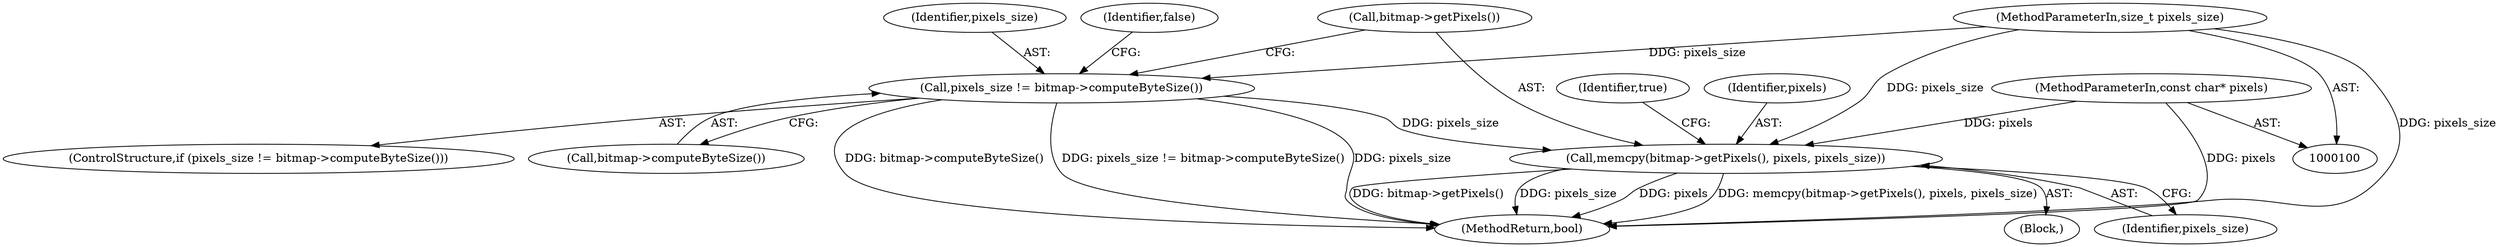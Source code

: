 digraph "1_Chrome_9fe6e9f89a1c78b8b38e806d35651a15858b053b_0@API" {
"1000121" [label="(Call,memcpy(bitmap->getPixels(), pixels, pixels_size))"];
"1000102" [label="(MethodParameterIn,const char* pixels)"];
"1000116" [label="(Call,pixels_size != bitmap->computeByteSize())"];
"1000103" [label="(MethodParameterIn,size_t pixels_size)"];
"1000102" [label="(MethodParameterIn,const char* pixels)"];
"1000116" [label="(Call,pixels_size != bitmap->computeByteSize())"];
"1000124" [label="(Identifier,pixels_size)"];
"1000117" [label="(Identifier,pixels_size)"];
"1000115" [label="(ControlStructure,if (pixels_size != bitmap->computeByteSize()))"];
"1000122" [label="(Call,bitmap->getPixels())"];
"1000103" [label="(MethodParameterIn,size_t pixels_size)"];
"1000121" [label="(Call,memcpy(bitmap->getPixels(), pixels, pixels_size))"];
"1000120" [label="(Identifier,false)"];
"1000126" [label="(Identifier,true)"];
"1000104" [label="(Block,)"];
"1000127" [label="(MethodReturn,bool)"];
"1000118" [label="(Call,bitmap->computeByteSize())"];
"1000123" [label="(Identifier,pixels)"];
"1000121" -> "1000104"  [label="AST: "];
"1000121" -> "1000124"  [label="CFG: "];
"1000122" -> "1000121"  [label="AST: "];
"1000123" -> "1000121"  [label="AST: "];
"1000124" -> "1000121"  [label="AST: "];
"1000126" -> "1000121"  [label="CFG: "];
"1000121" -> "1000127"  [label="DDG: pixels"];
"1000121" -> "1000127"  [label="DDG: memcpy(bitmap->getPixels(), pixels, pixels_size)"];
"1000121" -> "1000127"  [label="DDG: bitmap->getPixels()"];
"1000121" -> "1000127"  [label="DDG: pixels_size"];
"1000102" -> "1000121"  [label="DDG: pixels"];
"1000116" -> "1000121"  [label="DDG: pixels_size"];
"1000103" -> "1000121"  [label="DDG: pixels_size"];
"1000102" -> "1000100"  [label="AST: "];
"1000102" -> "1000127"  [label="DDG: pixels"];
"1000116" -> "1000115"  [label="AST: "];
"1000116" -> "1000118"  [label="CFG: "];
"1000117" -> "1000116"  [label="AST: "];
"1000118" -> "1000116"  [label="AST: "];
"1000120" -> "1000116"  [label="CFG: "];
"1000122" -> "1000116"  [label="CFG: "];
"1000116" -> "1000127"  [label="DDG: pixels_size"];
"1000116" -> "1000127"  [label="DDG: bitmap->computeByteSize()"];
"1000116" -> "1000127"  [label="DDG: pixels_size != bitmap->computeByteSize()"];
"1000103" -> "1000116"  [label="DDG: pixels_size"];
"1000103" -> "1000100"  [label="AST: "];
"1000103" -> "1000127"  [label="DDG: pixels_size"];
}
